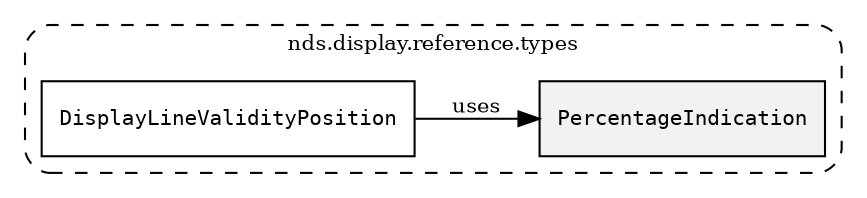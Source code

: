/**
 * This dot file creates symbol collaboration diagram for PercentageIndication.
 */
digraph ZSERIO
{
    node [shape=box, fontsize=10];
    rankdir="LR";
    fontsize=10;
    tooltip="PercentageIndication collaboration diagram";

    subgraph "cluster_nds.display.reference.types"
    {
        style="dashed, rounded";
        label="nds.display.reference.types";
        tooltip="Package nds.display.reference.types";
        href="../../../content/packages/nds.display.reference.types.html#Package-nds-display-reference-types";
        target="_parent";

        "PercentageIndication" [style="filled", fillcolor="#0000000D", target="_parent", label=<<font face="monospace"><table align="center" border="0" cellspacing="0" cellpadding="0"><tr><td href="../../../content/packages/nds.display.reference.types.html#Subtype-PercentageIndication" title="Subtype defined in nds.display.reference.types">PercentageIndication</td></tr></table></font>>];
        "DisplayLineValidityPosition" [target="_parent", label=<<font face="monospace"><table align="center" border="0" cellspacing="0" cellpadding="0"><tr><td href="../../../content/packages/nds.display.reference.types.html#Structure-DisplayLineValidityPosition" title="Structure defined in nds.display.reference.types">DisplayLineValidityPosition</td></tr></table></font>>];
    }

    "DisplayLineValidityPosition" -> "PercentageIndication" [label="uses", fontsize=10];
}
